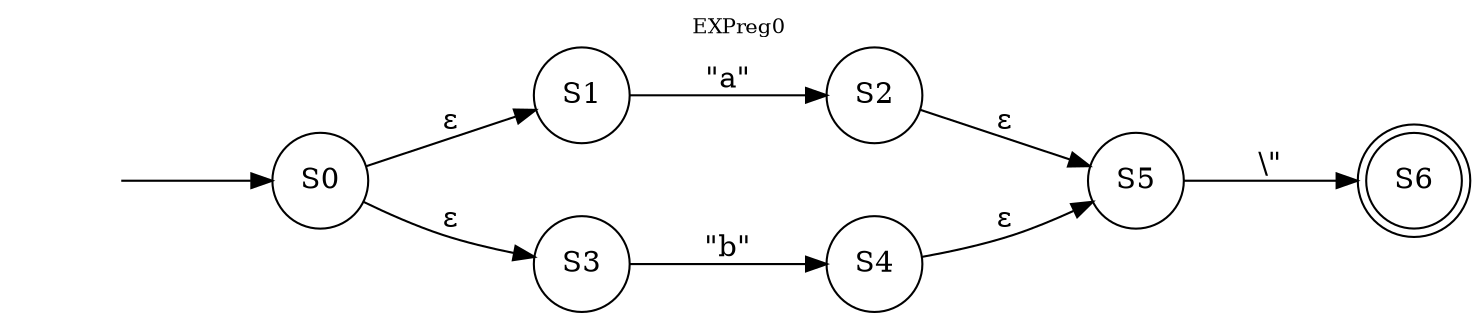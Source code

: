 digraph G{
labelloc="t";
    label="EXPreg0"; graph [nodesep=0.5, ranksep=1, fontsize=10, rankdir=LR];begin[shape=none label=""];
node [shape=doublecircle]; S6;
node[shape=circle]begin->S0; 
node[shape=circle]S0->S1[label="ε"];
S1->S2[label="\"a\""];
S0->S3[label="ε"];
S3->S4[label="\"b\""];
S2->S5[label="ε"];
S4->S5[label="ε"];
S5->S6[label="\\\""];
}
